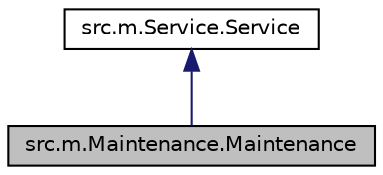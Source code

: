 digraph "src.m.Maintenance.Maintenance"
{
  edge [fontname="Helvetica",fontsize="10",labelfontname="Helvetica",labelfontsize="10"];
  node [fontname="Helvetica",fontsize="10",shape=record];
  Node1 [label="src.m.Maintenance.Maintenance",height=0.2,width=0.4,color="black", fillcolor="grey75", style="filled", fontcolor="black"];
  Node2 -> Node1 [dir="back",color="midnightblue",fontsize="10",style="solid",fontname="Helvetica"];
  Node2 [label="src.m.Service.Service",height=0.2,width=0.4,color="black", fillcolor="white", style="filled",URL="$classsrc_1_1m_1_1_service_1_1_service.html"];
}
